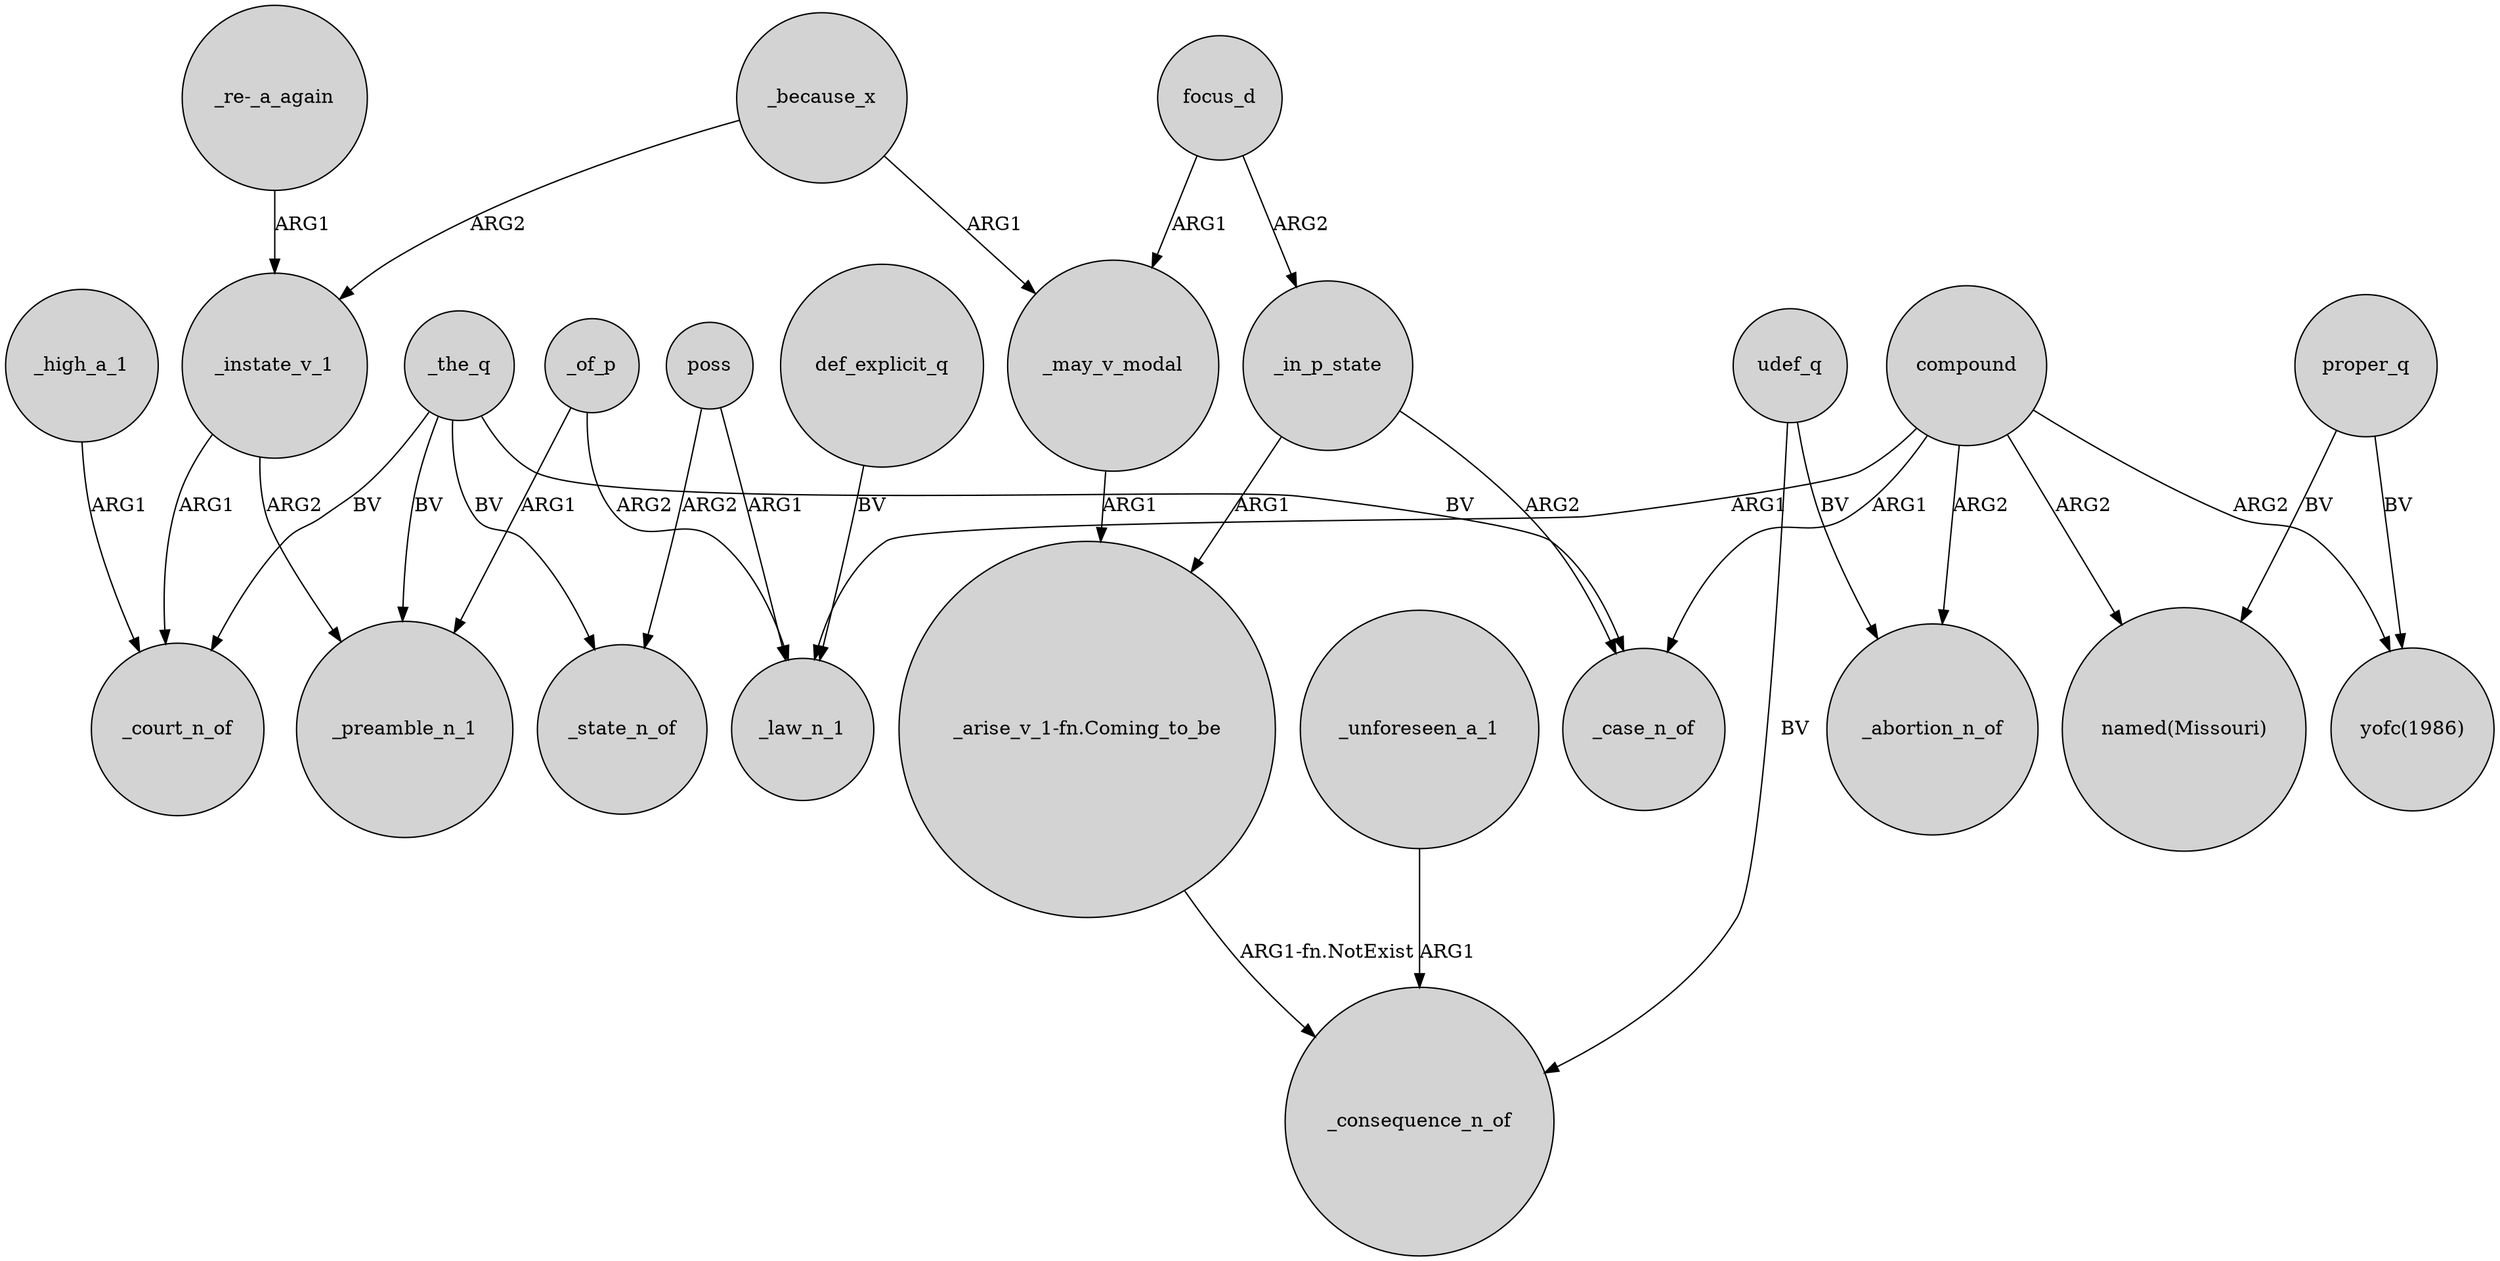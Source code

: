 digraph {
	node [shape=circle style=filled]
	_instate_v_1 -> _preamble_n_1 [label=ARG2]
	"_arise_v_1-fn.Coming_to_be" -> _consequence_n_of [label="ARG1-fn.NotExist"]
	_because_x -> _instate_v_1 [label=ARG2]
	def_explicit_q -> _law_n_1 [label=BV]
	_because_x -> _may_v_modal [label=ARG1]
	_instate_v_1 -> _court_n_of [label=ARG1]
	"_re-_a_again" -> _instate_v_1 [label=ARG1]
	_may_v_modal -> "_arise_v_1-fn.Coming_to_be" [label=ARG1]
	_the_q -> _case_n_of [label=BV]
	_the_q -> _preamble_n_1 [label=BV]
	focus_d -> _in_p_state [label=ARG2]
	udef_q -> _consequence_n_of [label=BV]
	_the_q -> _court_n_of [label=BV]
	poss -> _state_n_of [label=ARG2]
	_high_a_1 -> _court_n_of [label=ARG1]
	_of_p -> _law_n_1 [label=ARG2]
	focus_d -> _may_v_modal [label=ARG1]
	_the_q -> _state_n_of [label=BV]
	proper_q -> "named(Missouri)" [label=BV]
	_in_p_state -> "_arise_v_1-fn.Coming_to_be" [label=ARG1]
	compound -> _case_n_of [label=ARG1]
	_in_p_state -> _case_n_of [label=ARG2]
	proper_q -> "yofc(1986)" [label=BV]
	_of_p -> _preamble_n_1 [label=ARG1]
	compound -> "named(Missouri)" [label=ARG2]
	udef_q -> _abortion_n_of [label=BV]
	compound -> "yofc(1986)" [label=ARG2]
	compound -> _law_n_1 [label=ARG1]
	poss -> _law_n_1 [label=ARG1]
	compound -> _abortion_n_of [label=ARG2]
	_unforeseen_a_1 -> _consequence_n_of [label=ARG1]
}
